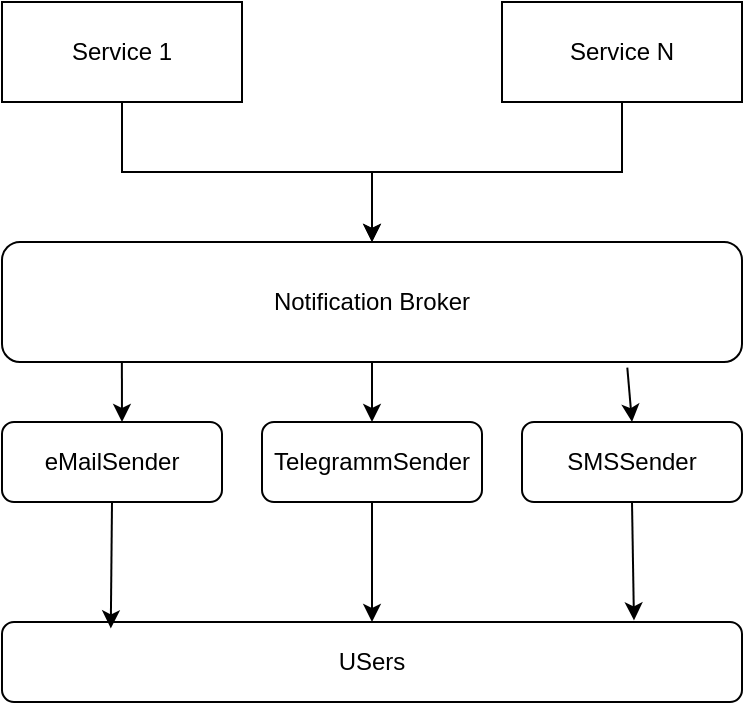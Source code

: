 <mxfile version="26.1.1">
  <diagram name="Page-1" id="0783ab3e-0a74-02c8-0abd-f7b4e66b4bec">
    <mxGraphModel dx="1036" dy="702" grid="1" gridSize="10" guides="1" tooltips="1" connect="1" arrows="1" fold="1" page="1" pageScale="1" pageWidth="850" pageHeight="1100" background="none" math="0" shadow="0">
      <root>
        <mxCell id="0" />
        <mxCell id="1" parent="0" />
        <mxCell id="cdWj-4p8_oDUesn3I8Kj-6" value="" style="edgeStyle=orthogonalEdgeStyle;rounded=0;orthogonalLoop=1;jettySize=auto;html=1;" parent="1" source="if55lKnDo183sVrBrTRg-1" target="cdWj-4p8_oDUesn3I8Kj-4" edge="1">
          <mxGeometry relative="1" as="geometry" />
        </mxCell>
        <mxCell id="if55lKnDo183sVrBrTRg-1" value="Notification Broker" style="rounded=1;whiteSpace=wrap;html=1;" parent="1" vertex="1">
          <mxGeometry x="250" y="150" width="370" height="60" as="geometry" />
        </mxCell>
        <mxCell id="if55lKnDo183sVrBrTRg-4" value="" style="edgeStyle=orthogonalEdgeStyle;rounded=0;orthogonalLoop=1;jettySize=auto;html=1;" parent="1" source="if55lKnDo183sVrBrTRg-2" target="if55lKnDo183sVrBrTRg-1" edge="1">
          <mxGeometry relative="1" as="geometry" />
        </mxCell>
        <mxCell id="if55lKnDo183sVrBrTRg-2" value="Service 1" style="rounded=0;whiteSpace=wrap;html=1;" parent="1" vertex="1">
          <mxGeometry x="250" y="30" width="120" height="50" as="geometry" />
        </mxCell>
        <mxCell id="if55lKnDo183sVrBrTRg-5" value="" style="edgeStyle=orthogonalEdgeStyle;rounded=0;orthogonalLoop=1;jettySize=auto;html=1;" parent="1" source="if55lKnDo183sVrBrTRg-3" target="if55lKnDo183sVrBrTRg-1" edge="1">
          <mxGeometry relative="1" as="geometry" />
        </mxCell>
        <mxCell id="if55lKnDo183sVrBrTRg-3" value="Service N" style="rounded=0;whiteSpace=wrap;html=1;" parent="1" vertex="1">
          <mxGeometry x="500" y="30" width="120" height="50" as="geometry" />
        </mxCell>
        <mxCell id="cdWj-4p8_oDUesn3I8Kj-1" value="eMailSender" style="rounded=1;whiteSpace=wrap;html=1;" parent="1" vertex="1">
          <mxGeometry x="250" y="240" width="110" height="40" as="geometry" />
        </mxCell>
        <mxCell id="cdWj-4p8_oDUesn3I8Kj-3" value="SMSSender" style="rounded=1;whiteSpace=wrap;html=1;" parent="1" vertex="1">
          <mxGeometry x="510" y="240" width="110" height="40" as="geometry" />
        </mxCell>
        <mxCell id="cdWj-4p8_oDUesn3I8Kj-4" value="TelegrammSender" style="rounded=1;whiteSpace=wrap;html=1;" parent="1" vertex="1">
          <mxGeometry x="380" y="240" width="110" height="40" as="geometry" />
        </mxCell>
        <mxCell id="cdWj-4p8_oDUesn3I8Kj-8" value="" style="endArrow=classic;html=1;rounded=0;exitX=0.162;exitY=1;exitDx=0;exitDy=0;exitPerimeter=0;" parent="1" source="if55lKnDo183sVrBrTRg-1" edge="1">
          <mxGeometry width="50" height="50" relative="1" as="geometry">
            <mxPoint x="400" y="390" as="sourcePoint" />
            <mxPoint x="310" y="240" as="targetPoint" />
          </mxGeometry>
        </mxCell>
        <mxCell id="cdWj-4p8_oDUesn3I8Kj-9" value="" style="endArrow=classic;html=1;rounded=0;exitX=0.845;exitY=1.047;exitDx=0;exitDy=0;exitPerimeter=0;entryX=0.5;entryY=0;entryDx=0;entryDy=0;" parent="1" source="if55lKnDo183sVrBrTRg-1" target="cdWj-4p8_oDUesn3I8Kj-3" edge="1">
          <mxGeometry width="50" height="50" relative="1" as="geometry">
            <mxPoint x="400" y="390" as="sourcePoint" />
            <mxPoint x="450" y="340" as="targetPoint" />
          </mxGeometry>
        </mxCell>
        <mxCell id="cdWj-4p8_oDUesn3I8Kj-10" value="USers" style="rounded=1;whiteSpace=wrap;html=1;" parent="1" vertex="1">
          <mxGeometry x="250" y="340" width="370" height="40" as="geometry" />
        </mxCell>
        <mxCell id="cdWj-4p8_oDUesn3I8Kj-12" value="" style="endArrow=classic;html=1;rounded=0;exitX=0.5;exitY=1;exitDx=0;exitDy=0;entryX=0.147;entryY=0.08;entryDx=0;entryDy=0;entryPerimeter=0;" parent="1" source="cdWj-4p8_oDUesn3I8Kj-1" target="cdWj-4p8_oDUesn3I8Kj-10" edge="1">
          <mxGeometry width="50" height="50" relative="1" as="geometry">
            <mxPoint x="400" y="390" as="sourcePoint" />
            <mxPoint x="450" y="340" as="targetPoint" />
          </mxGeometry>
        </mxCell>
        <mxCell id="cdWj-4p8_oDUesn3I8Kj-13" value="" style="endArrow=classic;html=1;rounded=0;exitX=0.5;exitY=1;exitDx=0;exitDy=0;entryX=0.5;entryY=0;entryDx=0;entryDy=0;" parent="1" source="cdWj-4p8_oDUesn3I8Kj-4" target="cdWj-4p8_oDUesn3I8Kj-10" edge="1">
          <mxGeometry width="50" height="50" relative="1" as="geometry">
            <mxPoint x="400" y="390" as="sourcePoint" />
            <mxPoint x="450" y="340" as="targetPoint" />
          </mxGeometry>
        </mxCell>
        <mxCell id="cdWj-4p8_oDUesn3I8Kj-14" value="" style="endArrow=classic;html=1;rounded=0;exitX=0.5;exitY=1;exitDx=0;exitDy=0;entryX=0.854;entryY=-0.02;entryDx=0;entryDy=0;entryPerimeter=0;" parent="1" source="cdWj-4p8_oDUesn3I8Kj-3" target="cdWj-4p8_oDUesn3I8Kj-10" edge="1">
          <mxGeometry width="50" height="50" relative="1" as="geometry">
            <mxPoint x="400" y="390" as="sourcePoint" />
            <mxPoint x="450" y="340" as="targetPoint" />
          </mxGeometry>
        </mxCell>
      </root>
    </mxGraphModel>
  </diagram>
</mxfile>
